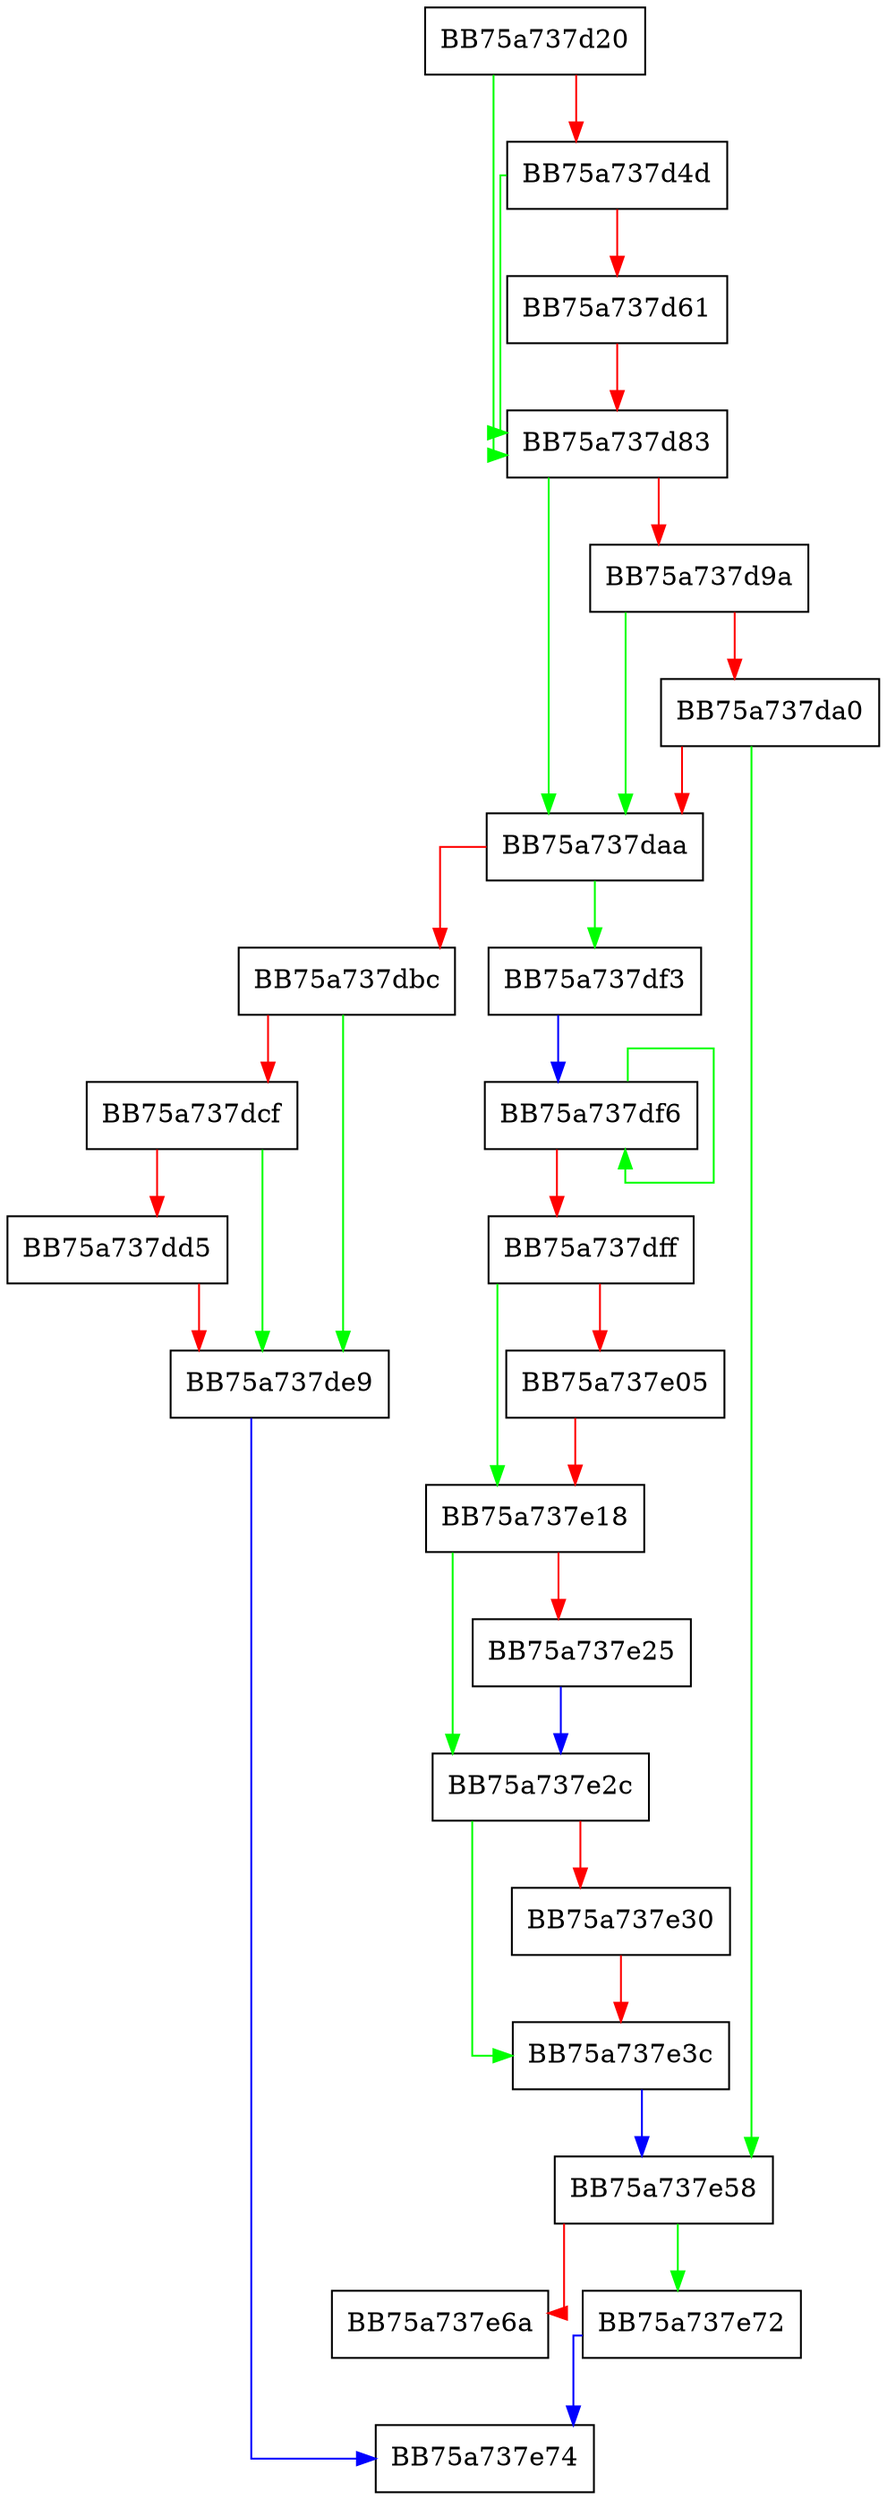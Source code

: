 digraph unicode_init_module {
  node [shape="box"];
  graph [splines=ortho];
  BB75a737d20 -> BB75a737d83 [color="green"];
  BB75a737d20 -> BB75a737d4d [color="red"];
  BB75a737d4d -> BB75a737d83 [color="green"];
  BB75a737d4d -> BB75a737d61 [color="red"];
  BB75a737d61 -> BB75a737d83 [color="red"];
  BB75a737d83 -> BB75a737daa [color="green"];
  BB75a737d83 -> BB75a737d9a [color="red"];
  BB75a737d9a -> BB75a737daa [color="green"];
  BB75a737d9a -> BB75a737da0 [color="red"];
  BB75a737da0 -> BB75a737e58 [color="green"];
  BB75a737da0 -> BB75a737daa [color="red"];
  BB75a737daa -> BB75a737df3 [color="green"];
  BB75a737daa -> BB75a737dbc [color="red"];
  BB75a737dbc -> BB75a737de9 [color="green"];
  BB75a737dbc -> BB75a737dcf [color="red"];
  BB75a737dcf -> BB75a737de9 [color="green"];
  BB75a737dcf -> BB75a737dd5 [color="red"];
  BB75a737dd5 -> BB75a737de9 [color="red"];
  BB75a737de9 -> BB75a737e74 [color="blue"];
  BB75a737df3 -> BB75a737df6 [color="blue"];
  BB75a737df6 -> BB75a737df6 [color="green"];
  BB75a737df6 -> BB75a737dff [color="red"];
  BB75a737dff -> BB75a737e18 [color="green"];
  BB75a737dff -> BB75a737e05 [color="red"];
  BB75a737e05 -> BB75a737e18 [color="red"];
  BB75a737e18 -> BB75a737e2c [color="green"];
  BB75a737e18 -> BB75a737e25 [color="red"];
  BB75a737e25 -> BB75a737e2c [color="blue"];
  BB75a737e2c -> BB75a737e3c [color="green"];
  BB75a737e2c -> BB75a737e30 [color="red"];
  BB75a737e30 -> BB75a737e3c [color="red"];
  BB75a737e3c -> BB75a737e58 [color="blue"];
  BB75a737e58 -> BB75a737e72 [color="green"];
  BB75a737e58 -> BB75a737e6a [color="red"];
  BB75a737e72 -> BB75a737e74 [color="blue"];
}